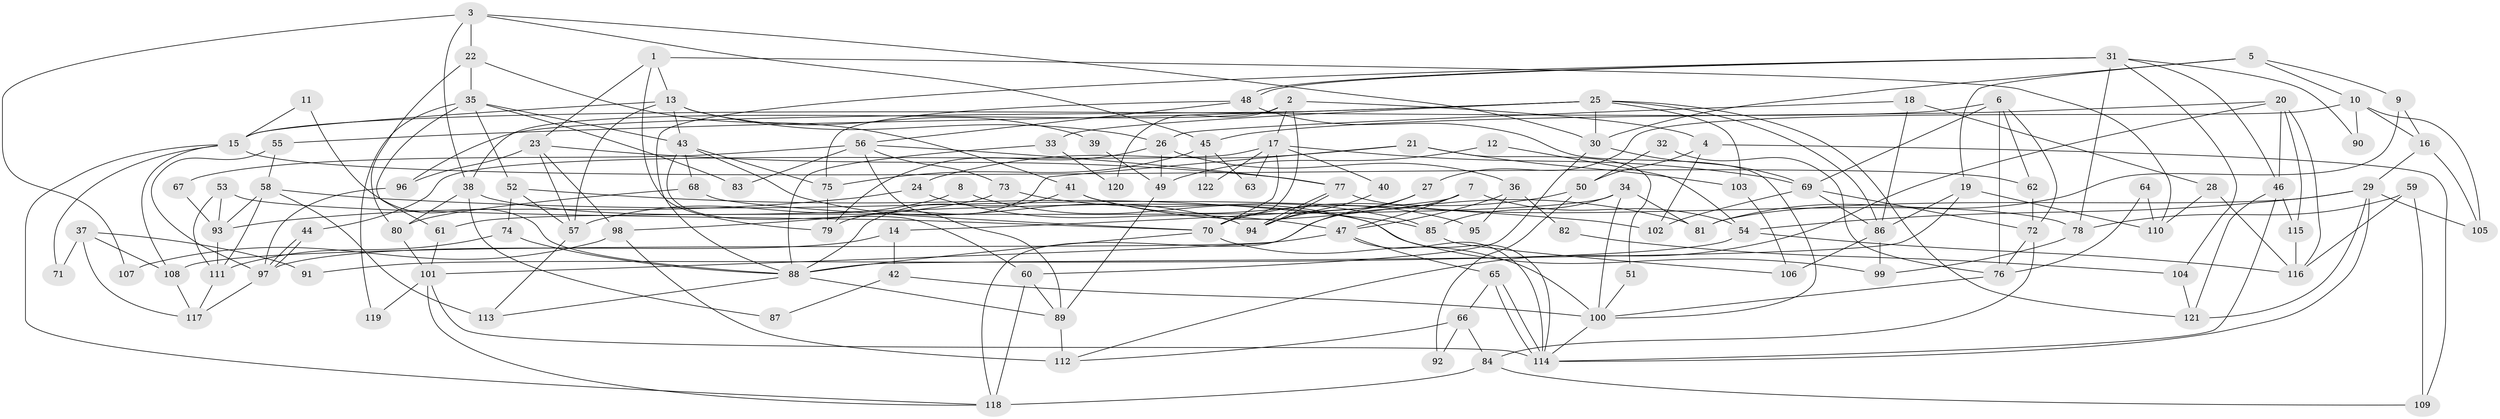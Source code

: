 // coarse degree distribution, {7: 0.0625, 9: 0.0625, 5: 0.15, 6: 0.0875, 4: 0.2625, 2: 0.15, 10: 0.0375, 3: 0.15, 8: 0.025, 12: 0.0125}
// Generated by graph-tools (version 1.1) at 2025/24/03/03/25 07:24:03]
// undirected, 122 vertices, 244 edges
graph export_dot {
graph [start="1"]
  node [color=gray90,style=filled];
  1;
  2;
  3;
  4;
  5;
  6;
  7;
  8;
  9;
  10;
  11;
  12;
  13;
  14;
  15;
  16;
  17;
  18;
  19;
  20;
  21;
  22;
  23;
  24;
  25;
  26;
  27;
  28;
  29;
  30;
  31;
  32;
  33;
  34;
  35;
  36;
  37;
  38;
  39;
  40;
  41;
  42;
  43;
  44;
  45;
  46;
  47;
  48;
  49;
  50;
  51;
  52;
  53;
  54;
  55;
  56;
  57;
  58;
  59;
  60;
  61;
  62;
  63;
  64;
  65;
  66;
  67;
  68;
  69;
  70;
  71;
  72;
  73;
  74;
  75;
  76;
  77;
  78;
  79;
  80;
  81;
  82;
  83;
  84;
  85;
  86;
  87;
  88;
  89;
  90;
  91;
  92;
  93;
  94;
  95;
  96;
  97;
  98;
  99;
  100;
  101;
  102;
  103;
  104;
  105;
  106;
  107;
  108;
  109;
  110;
  111;
  112;
  113;
  114;
  115;
  116;
  117;
  118;
  119;
  120;
  121;
  122;
  1 -- 13;
  1 -- 23;
  1 -- 79;
  1 -- 110;
  2 -- 38;
  2 -- 17;
  2 -- 4;
  2 -- 70;
  2 -- 120;
  3 -- 22;
  3 -- 45;
  3 -- 30;
  3 -- 38;
  3 -- 107;
  4 -- 102;
  4 -- 50;
  4 -- 109;
  5 -- 10;
  5 -- 30;
  5 -- 9;
  5 -- 19;
  6 -- 69;
  6 -- 76;
  6 -- 15;
  6 -- 62;
  6 -- 72;
  7 -- 54;
  7 -- 101;
  7 -- 14;
  7 -- 47;
  8 -- 114;
  8 -- 57;
  9 -- 16;
  9 -- 81;
  10 -- 105;
  10 -- 27;
  10 -- 16;
  10 -- 90;
  11 -- 88;
  11 -- 15;
  12 -- 54;
  12 -- 49;
  13 -- 43;
  13 -- 15;
  13 -- 26;
  13 -- 39;
  13 -- 57;
  14 -- 97;
  14 -- 42;
  15 -- 62;
  15 -- 71;
  15 -- 108;
  15 -- 118;
  16 -- 29;
  16 -- 105;
  17 -- 70;
  17 -- 69;
  17 -- 40;
  17 -- 44;
  17 -- 63;
  17 -- 122;
  18 -- 26;
  18 -- 28;
  18 -- 86;
  19 -- 88;
  19 -- 86;
  19 -- 110;
  20 -- 112;
  20 -- 46;
  20 -- 45;
  20 -- 115;
  20 -- 116;
  21 -- 24;
  21 -- 79;
  21 -- 51;
  21 -- 103;
  22 -- 80;
  22 -- 35;
  22 -- 41;
  23 -- 77;
  23 -- 57;
  23 -- 96;
  23 -- 98;
  24 -- 93;
  24 -- 47;
  25 -- 86;
  25 -- 96;
  25 -- 30;
  25 -- 33;
  25 -- 55;
  25 -- 103;
  25 -- 121;
  26 -- 79;
  26 -- 36;
  26 -- 49;
  27 -- 118;
  27 -- 94;
  28 -- 110;
  28 -- 116;
  29 -- 121;
  29 -- 114;
  29 -- 54;
  29 -- 81;
  29 -- 105;
  30 -- 60;
  30 -- 69;
  31 -- 48;
  31 -- 48;
  31 -- 88;
  31 -- 46;
  31 -- 78;
  31 -- 90;
  31 -- 104;
  32 -- 50;
  32 -- 76;
  33 -- 88;
  33 -- 120;
  34 -- 81;
  34 -- 85;
  34 -- 61;
  34 -- 100;
  35 -- 61;
  35 -- 43;
  35 -- 52;
  35 -- 83;
  35 -- 119;
  36 -- 47;
  36 -- 82;
  36 -- 95;
  37 -- 108;
  37 -- 117;
  37 -- 71;
  37 -- 91;
  38 -- 99;
  38 -- 80;
  38 -- 87;
  39 -- 49;
  40 -- 94;
  41 -- 81;
  41 -- 88;
  41 -- 95;
  42 -- 100;
  42 -- 87;
  43 -- 60;
  43 -- 68;
  43 -- 75;
  43 -- 94;
  44 -- 97;
  44 -- 97;
  45 -- 75;
  45 -- 63;
  45 -- 122;
  46 -- 115;
  46 -- 114;
  46 -- 121;
  47 -- 114;
  47 -- 65;
  47 -- 108;
  48 -- 100;
  48 -- 56;
  48 -- 75;
  49 -- 89;
  50 -- 70;
  50 -- 92;
  51 -- 100;
  52 -- 74;
  52 -- 57;
  52 -- 85;
  53 -- 70;
  53 -- 111;
  53 -- 93;
  54 -- 116;
  54 -- 91;
  55 -- 58;
  55 -- 97;
  56 -- 89;
  56 -- 67;
  56 -- 73;
  56 -- 77;
  56 -- 83;
  57 -- 113;
  58 -- 93;
  58 -- 113;
  58 -- 102;
  58 -- 111;
  59 -- 109;
  59 -- 78;
  59 -- 116;
  60 -- 89;
  60 -- 118;
  61 -- 101;
  62 -- 72;
  64 -- 110;
  64 -- 76;
  65 -- 114;
  65 -- 114;
  65 -- 66;
  66 -- 84;
  66 -- 92;
  66 -- 112;
  67 -- 93;
  68 -- 80;
  68 -- 70;
  69 -- 86;
  69 -- 72;
  69 -- 102;
  70 -- 100;
  70 -- 88;
  72 -- 76;
  72 -- 84;
  73 -- 85;
  73 -- 98;
  74 -- 88;
  74 -- 111;
  75 -- 79;
  76 -- 100;
  77 -- 94;
  77 -- 94;
  77 -- 78;
  78 -- 99;
  80 -- 101;
  82 -- 104;
  84 -- 118;
  84 -- 109;
  85 -- 106;
  86 -- 99;
  86 -- 106;
  88 -- 89;
  88 -- 113;
  89 -- 112;
  93 -- 111;
  96 -- 97;
  97 -- 117;
  98 -- 107;
  98 -- 112;
  100 -- 114;
  101 -- 118;
  101 -- 114;
  101 -- 119;
  103 -- 106;
  104 -- 121;
  108 -- 117;
  111 -- 117;
  115 -- 116;
}
